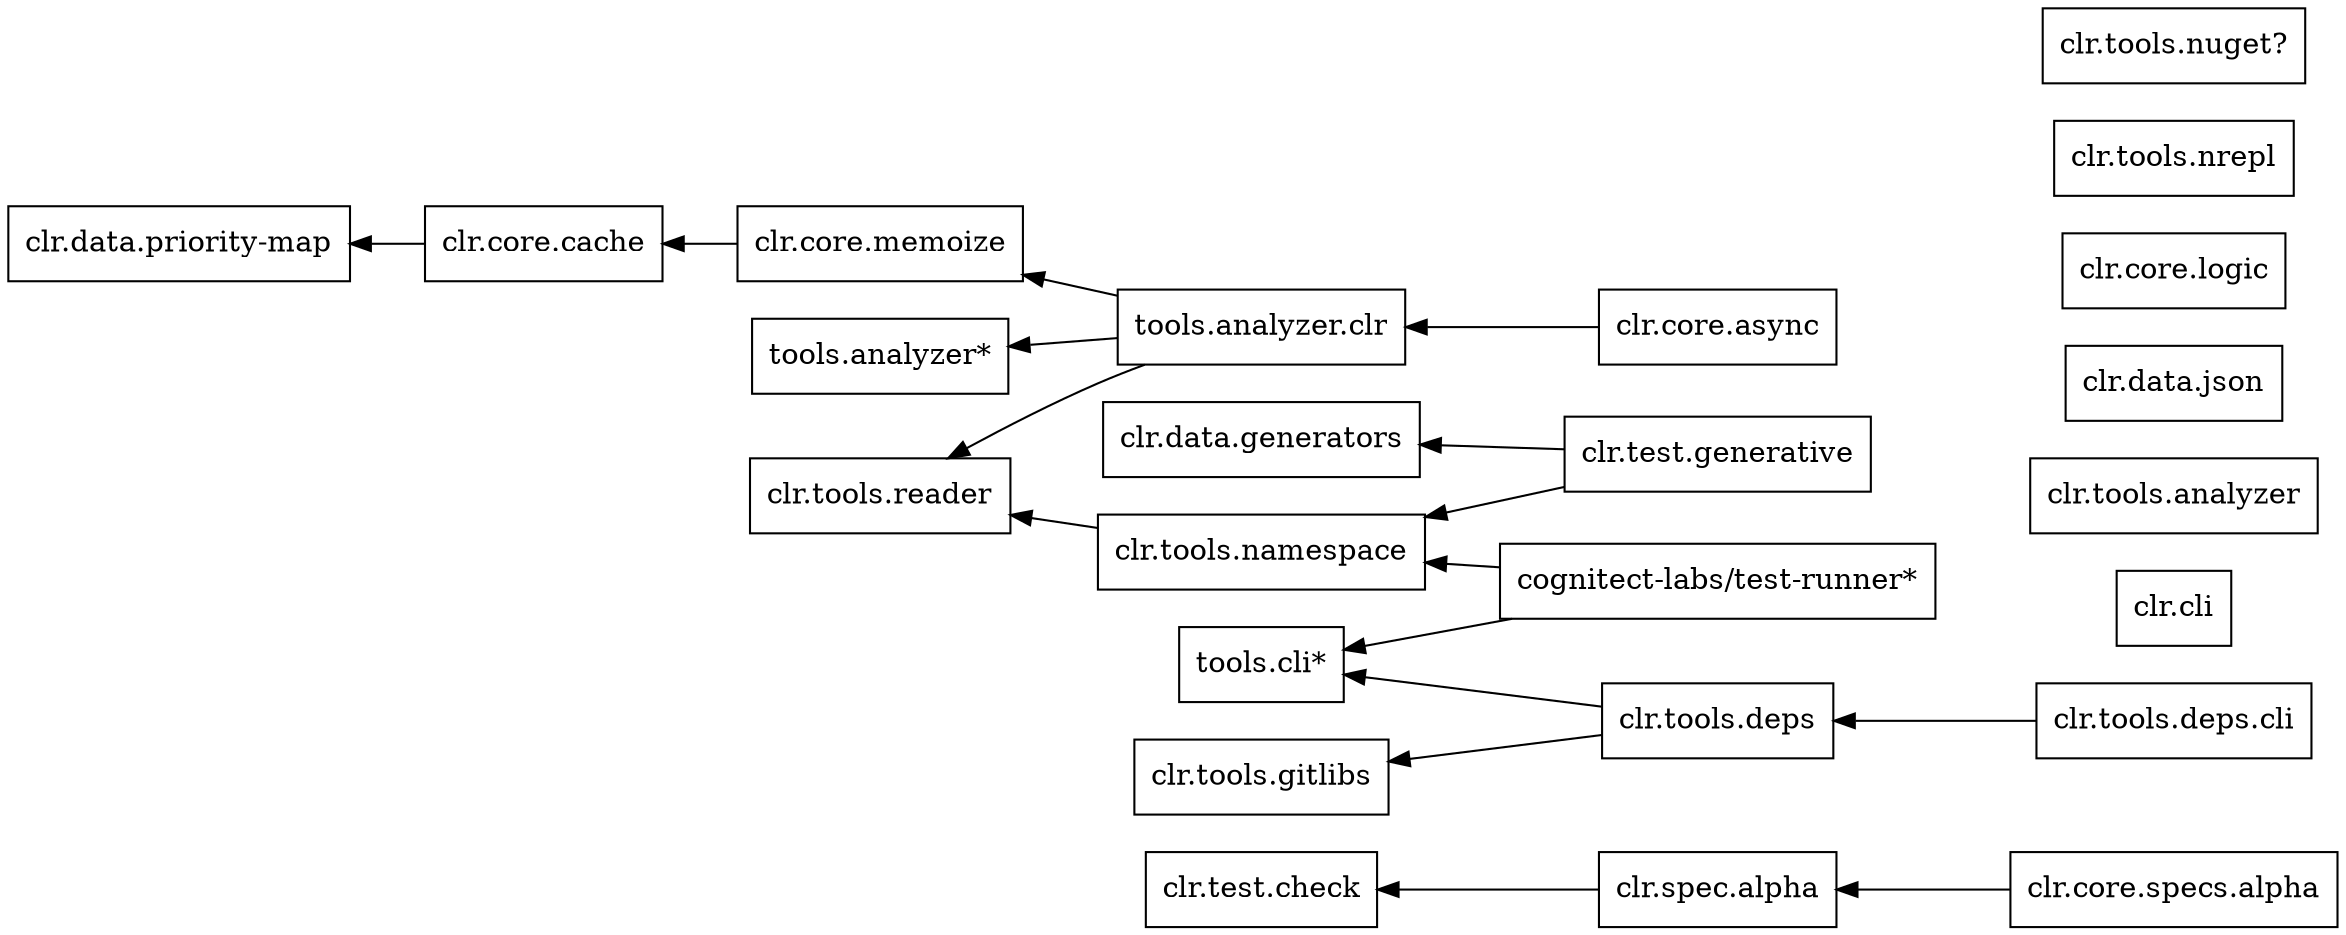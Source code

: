 strict digraph G {

rankdir = RL;

{
	node [shape=box];

	"clr.test.check";
	"clr.spec.alpha" -> {"clr.test.check"};
	"clr.core.specs.alpha" -> {"clr.spec.alpha"};

	
	"clr.core.async" -> {"tools.analyzer.clr"};

	"clr.data.priority-map";
	"clr.core.cache" -> {"clr.data.priority-map"};
	"clr.core.memoize" -> {"clr.core.cache"}

	"tools.cli*"
	"clr.tools.gitlibs";
	"clr.tools.deps" ->  {"clr.tools.gitlibs", "tools.cli*"};
	"clr.tools.deps.cli" -> {"clr.tools.deps"}

	"clr.tools.reader";
	"clr.tools.namespace" -> {"clr.tools.reader"};

	"clr.data.generators";

	"clr.test.generative" -> {"clr.tools.namespace", "clr.data.generators"};
	"tools.analyzer.clr" -> {"tools.analyzer*", "clr.core.memoize", "clr.tools.reader"};

	"clr.cli";

	"cognitect-labs/test-runner*" -> {"clr.tools.namespace", "tools.cli*"};

	"tools.analyzer*";
	"clr.tools.analyzer";

	"clr.data.json";
	"clr.core.logic";
	"clr.tools.nrepl";
	"clr.tools.nuget?";
	
}
}